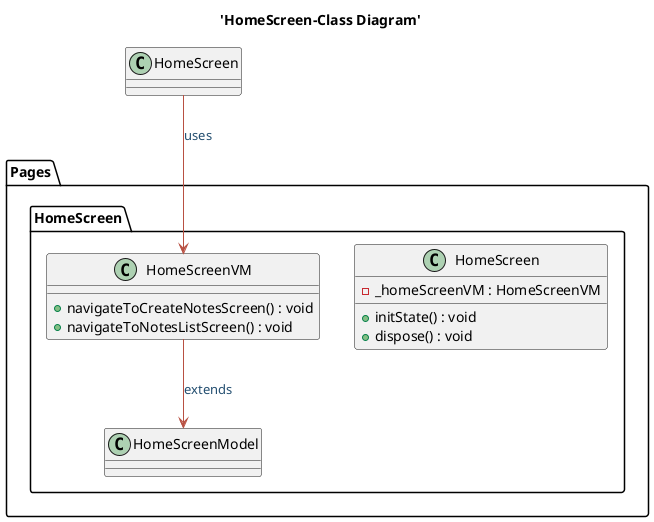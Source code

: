 FOR CLASS DIAGRAM BASIC CONFIGURATIONS
@startuml HomeScreen-Class Diagram
!define POSITIVERESPONSE 90EE90
!define NEGATIVEERESPONSE EFBBBB
!define NUETRALRESPONSE F2DC79

skinparam sequence{
    ParticipantBackgroundColor #A7BEAE
    LifeLineBackgroundColor #E7E8D1
    LifeLineBorderColor #2C5F2D
    ActorBackgroundColor #FC766AFF
    ActorBorderColor #FC766AFF
    ArrowColor #B85042
    ArrowFontColor #234E70
}

title 'HomeScreen-Class Diagram'
package Pages{
    package HomeScreen{
        class HomeScreen{
            - _homeScreenVM : HomeScreenVM
            + initState() : void
            + dispose() : void 
        }
        class HomeScreenModel{

        }
        class HomeScreenVM{
            + navigateToCreateNotesScreen() : void
            + navigateToNotesListScreen() : void
        }
    }
}
HomeScreen --> HomeScreenVM : uses
HomeScreenVM --> HomeScreenModel : extends
@enduml

